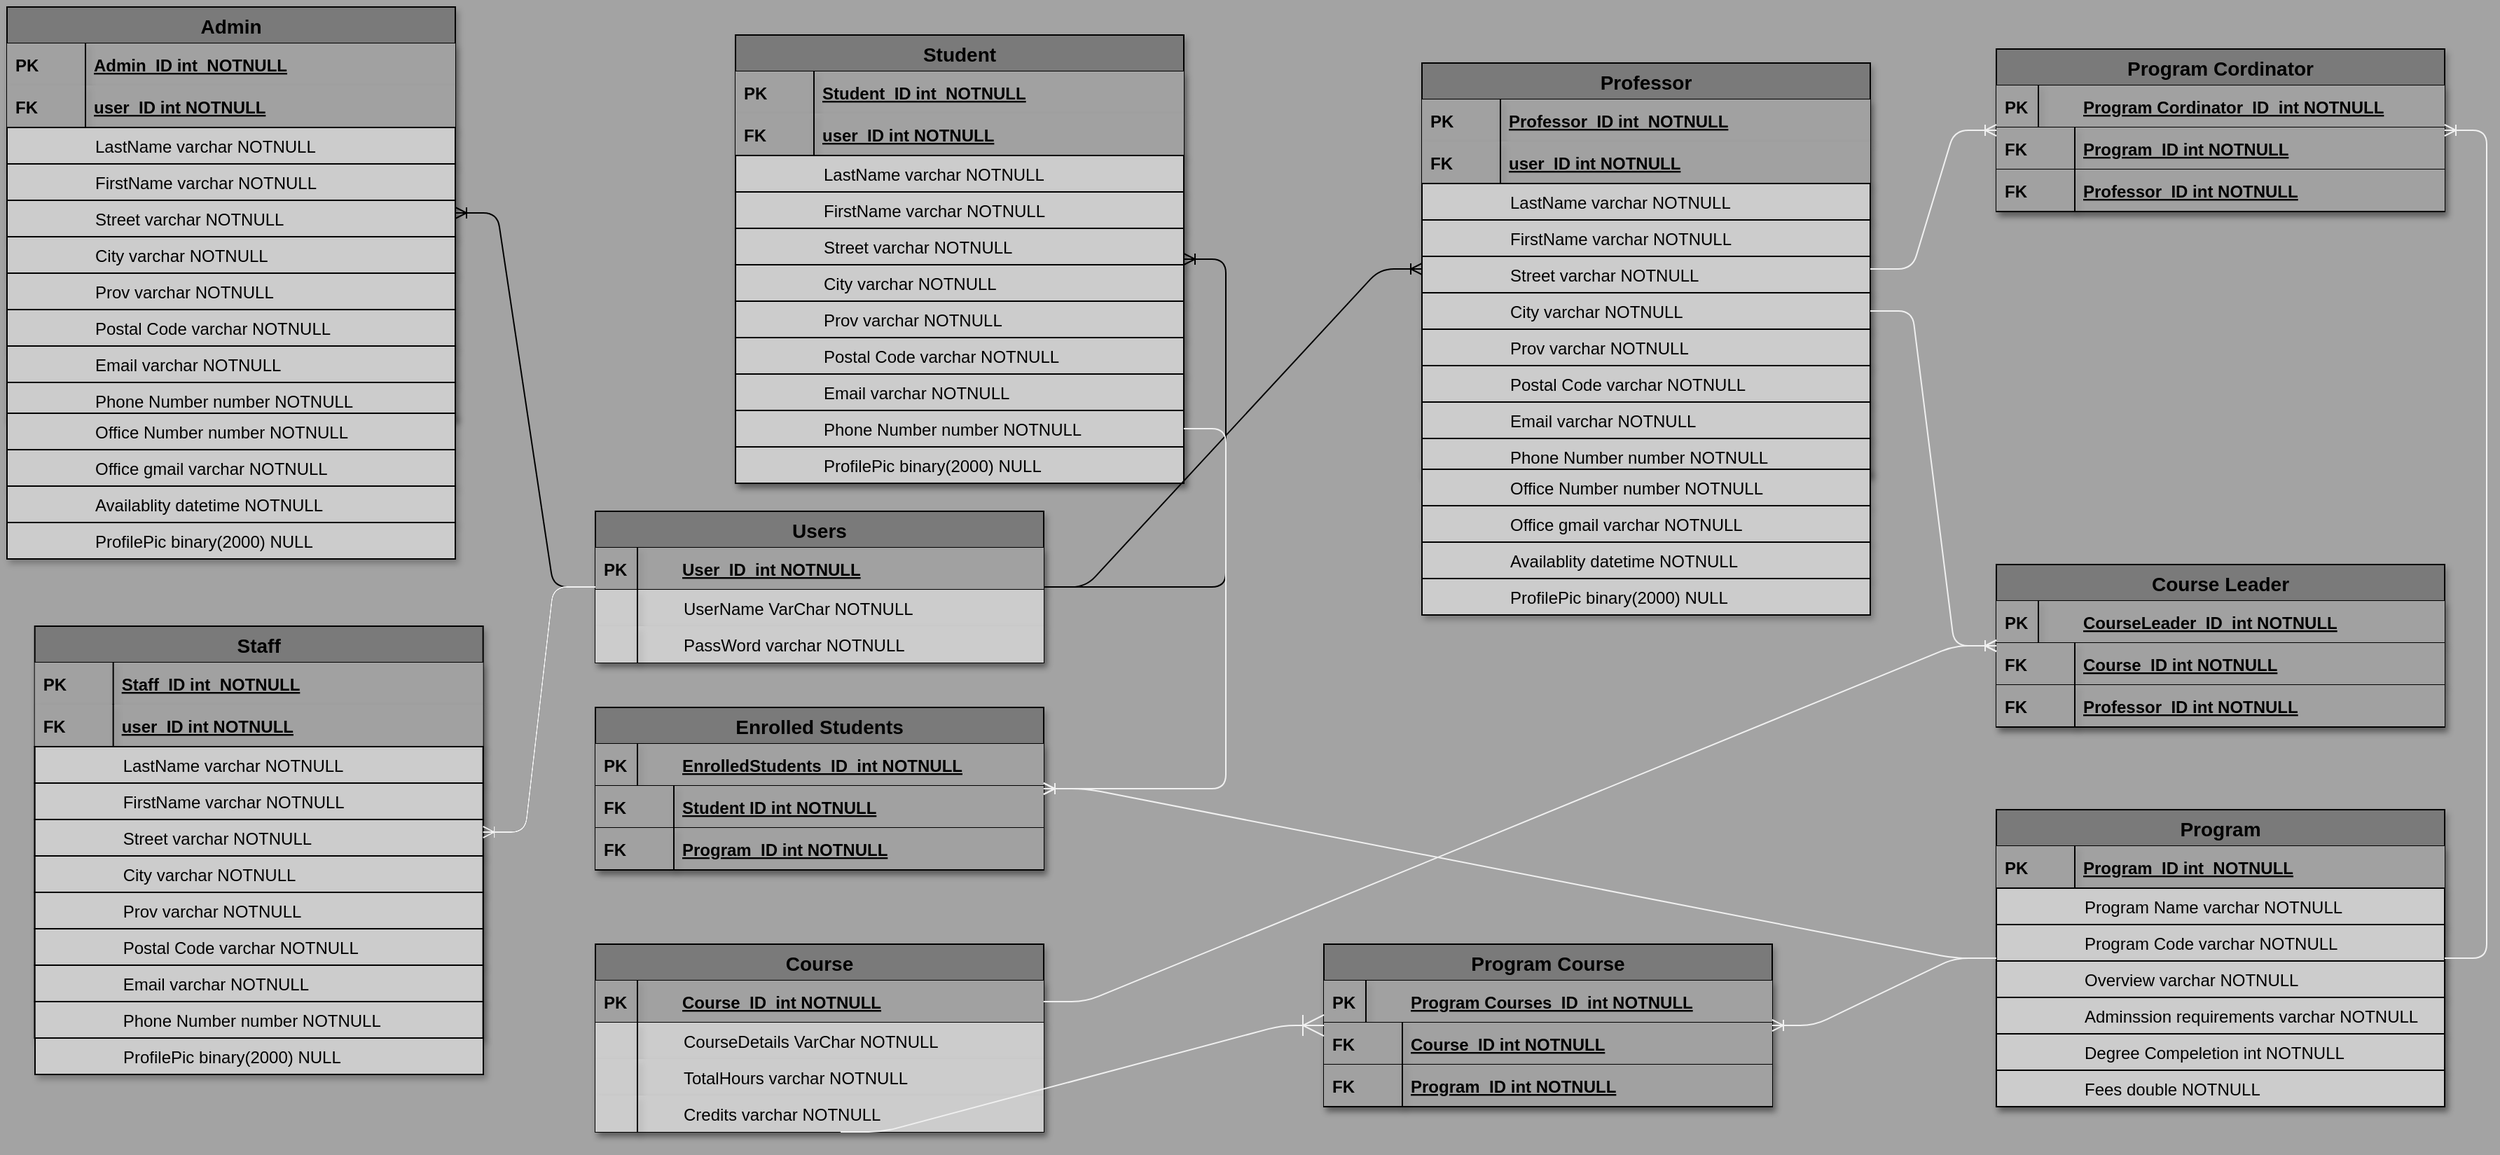 <mxfile version="12.3.5" type="device" pages="1"><diagram name="Page-1" id="Page-1"><mxGraphModel dx="3122" dy="808" grid="1" gridSize="10" guides="1" tooltips="1" connect="1" arrows="1" fold="1" page="1" pageScale="1" pageWidth="850" pageHeight="1100" background="#A3A3A3" math="1" shadow="0"><root><mxCell id="0"/><mxCell id="1" parent="0"/><mxCell id="QObwRgaBLnRAKnxqonTs-443" value="Users" style="swimlane;fontStyle=1;childLayout=stackLayout;horizontal=1;startSize=26;fillColor=#7A7A7A;horizontalStack=0;resizeParent=1;resizeParentMax=0;resizeLast=0;collapsible=1;marginBottom=0;swimlaneFillColor=#ffffff;align=center;fontSize=14;labelBackgroundColor=none;comic=0;shadow=1;gradientColor=none;strokeColor=#000000;" parent="1" vertex="1"><mxGeometry x="-600" y="370" width="320" height="108" as="geometry"/></mxCell><mxCell id="QObwRgaBLnRAKnxqonTs-444" value="User_ID  int NOTNULL" style="shape=partialRectangle;top=0;left=0;right=0;bottom=1;align=left;verticalAlign=middle;fillColor=#A1A1A1;spacingLeft=60;spacingRight=4;overflow=hidden;rotatable=0;points=[[0,0.5],[1,0.5]];portConstraint=eastwest;dropTarget=0;fontStyle=5;fontSize=12;comic=0;shadow=1;gradientColor=none;" parent="QObwRgaBLnRAKnxqonTs-443" vertex="1"><mxGeometry y="26" width="320" height="30" as="geometry"/></mxCell><mxCell id="QObwRgaBLnRAKnxqonTs-445" value="PK" style="shape=partialRectangle;top=0;left=0;bottom=0;fillColor=none;align=left;verticalAlign=middle;spacingLeft=4;spacingRight=4;overflow=hidden;rotatable=0;points=[];portConstraint=eastwest;part=1;fontSize=12;comic=0;shadow=1;gradientColor=none;fontStyle=1" parent="QObwRgaBLnRAKnxqonTs-444" vertex="1" connectable="0"><mxGeometry width="30" height="30" as="geometry"/></mxCell><mxCell id="QObwRgaBLnRAKnxqonTs-446" value="UserName VarChar NOTNULL" style="shape=partialRectangle;top=0;left=0;right=0;bottom=0;align=left;verticalAlign=top;fillColor=#CCCCCC;spacingLeft=61;spacingRight=4;overflow=hidden;rotatable=0;points=[[0,0.5],[1,0.5]];portConstraint=eastwest;dropTarget=0;fontSize=12;comic=0;shadow=1;gradientColor=none;rounded=0;glass=0;labelBackgroundColor=none;labelBorderColor=none;" parent="QObwRgaBLnRAKnxqonTs-443" vertex="1"><mxGeometry y="56" width="320" height="26" as="geometry"/></mxCell><mxCell id="QObwRgaBLnRAKnxqonTs-447" value="" style="shape=partialRectangle;top=0;left=0;bottom=0;fillColor=none;align=left;verticalAlign=top;spacingLeft=4;spacingRight=4;overflow=hidden;rotatable=0;points=[];portConstraint=eastwest;part=1;fontSize=12;comic=0;shadow=1;gradientColor=none;" parent="QObwRgaBLnRAKnxqonTs-446" vertex="1" connectable="0"><mxGeometry width="30" height="26" as="geometry"/></mxCell><mxCell id="QObwRgaBLnRAKnxqonTs-448" value="PassWord varchar NOTNULL" style="shape=partialRectangle;top=0;left=0;right=0;bottom=0;align=left;verticalAlign=top;fillColor=#CCCCCC;spacingLeft=61;spacingRight=4;overflow=hidden;rotatable=0;points=[[0,0.5],[1,0.5]];portConstraint=eastwest;dropTarget=0;fontSize=12;comic=0;shadow=1;gradientColor=none;rounded=0;glass=0;labelBackgroundColor=none;labelBorderColor=none;" parent="QObwRgaBLnRAKnxqonTs-443" vertex="1"><mxGeometry y="82" width="320" height="26" as="geometry"/></mxCell><mxCell id="QObwRgaBLnRAKnxqonTs-449" value="" style="shape=partialRectangle;top=0;left=0;bottom=0;fillColor=none;align=left;verticalAlign=top;spacingLeft=4;spacingRight=4;overflow=hidden;rotatable=0;points=[];portConstraint=eastwest;part=1;fontSize=12;comic=0;shadow=1;gradientColor=none;" parent="QObwRgaBLnRAKnxqonTs-448" vertex="1" connectable="0"><mxGeometry width="30" height="26" as="geometry"/></mxCell><mxCell id="QObwRgaBLnRAKnxqonTs-454" value="Student" style="swimlane;fontStyle=1;childLayout=stackLayout;horizontal=1;startSize=26;fillColor=#7A7A7A;horizontalStack=0;resizeParent=1;resizeParentMax=0;resizeLast=0;collapsible=1;marginBottom=0;swimlaneFillColor=#ffffff;align=center;fontSize=14;labelBackgroundColor=none;comic=0;shadow=1;gradientColor=none;" parent="1" vertex="1"><mxGeometry x="-500" y="30" width="320" height="320" as="geometry"><mxRectangle x="10" y="240" width="80" height="26" as="alternateBounds"/></mxGeometry></mxCell><mxCell id="QObwRgaBLnRAKnxqonTs-455" value="Student_ID int  NOTNULL" style="shape=partialRectangle;top=0;left=0;right=0;bottom=0;align=left;verticalAlign=middle;fillColor=#A1A1A1;spacingLeft=60;spacingRight=4;overflow=hidden;rotatable=0;points=[[0,0.5],[1,0.5]];portConstraint=eastwest;dropTarget=0;fontStyle=5;fontSize=12;comic=0;shadow=1;gradientColor=none;" parent="QObwRgaBLnRAKnxqonTs-454" vertex="1"><mxGeometry y="26" width="320" height="30" as="geometry"/></mxCell><mxCell id="QObwRgaBLnRAKnxqonTs-456" value="PK" style="shape=partialRectangle;fontStyle=1;top=0;left=0;bottom=0;fillColor=none;align=left;verticalAlign=middle;spacingLeft=4;spacingRight=4;overflow=hidden;rotatable=0;points=[];portConstraint=eastwest;part=1;fontSize=12;comic=0;shadow=1;gradientColor=none;" parent="QObwRgaBLnRAKnxqonTs-455" vertex="1" connectable="0"><mxGeometry width="56" height="30" as="geometry"/></mxCell><mxCell id="QObwRgaBLnRAKnxqonTs-457" value="user_ID int NOTNULL" style="shape=partialRectangle;top=0;left=0;right=0;bottom=1;align=left;verticalAlign=middle;fillColor=#A1A1A1;spacingLeft=60;spacingRight=4;overflow=hidden;rotatable=0;points=[[0,0.5],[1,0.5]];portConstraint=eastwest;dropTarget=0;fontStyle=5;fontSize=12;comic=0;shadow=1;gradientColor=none;" parent="QObwRgaBLnRAKnxqonTs-454" vertex="1"><mxGeometry y="56" width="320" height="30" as="geometry"/></mxCell><mxCell id="QObwRgaBLnRAKnxqonTs-458" value="FK" style="shape=partialRectangle;fontStyle=1;top=0;left=0;bottom=0;fillColor=none;align=left;verticalAlign=middle;spacingLeft=4;spacingRight=4;overflow=hidden;rotatable=0;points=[];portConstraint=eastwest;part=1;fontSize=12;comic=0;shadow=1;gradientColor=none;" parent="QObwRgaBLnRAKnxqonTs-457" vertex="1" connectable="0"><mxGeometry width="56" height="30" as="geometry"/></mxCell><mxCell id="ZrUPDMBKkm0DKzzSbysi-344" value="LastName varchar NOTNULL" style="text;strokeColor=#000000;fillColor=#CCCCCC;spacingLeft=61;spacingRight=4;overflow=hidden;rotatable=0;points=[[0,0.5],[1,0.5]];portConstraint=eastwest;fontSize=12;align=left;comic=0;shadow=1;gradientColor=none;rounded=0;glass=0;labelBackgroundColor=none;labelBorderColor=none;" parent="QObwRgaBLnRAKnxqonTs-454" vertex="1"><mxGeometry y="86" width="320" height="26" as="geometry"/></mxCell><mxCell id="ZrUPDMBKkm0DKzzSbysi-345" value="FirstName varchar NOTNULL&#10;&#10;" style="text;strokeColor=#000000;fillColor=#CCCCCC;spacingLeft=61;spacingRight=4;overflow=hidden;rotatable=0;points=[[0,0.5],[1,0.5]];portConstraint=eastwest;fontSize=12;align=left;comic=0;shadow=1;gradientColor=none;rounded=0;glass=0;labelBackgroundColor=none;labelBorderColor=none;" parent="QObwRgaBLnRAKnxqonTs-454" vertex="1"><mxGeometry y="112" width="320" height="26" as="geometry"/></mxCell><mxCell id="ZrUPDMBKkm0DKzzSbysi-346" value="Street varchar NOTNULL&#10;&#10;" style="text;strokeColor=#000000;fillColor=#CCCCCC;spacingLeft=61;spacingRight=4;overflow=hidden;rotatable=0;points=[[0,0.5],[1,0.5]];portConstraint=eastwest;fontSize=12;align=left;comic=0;shadow=1;gradientColor=none;rounded=0;glass=0;labelBackgroundColor=none;labelBorderColor=none;" parent="QObwRgaBLnRAKnxqonTs-454" vertex="1"><mxGeometry y="138" width="320" height="26" as="geometry"/></mxCell><mxCell id="ZrUPDMBKkm0DKzzSbysi-347" value="City varchar NOTNULL&#10;&#10;" style="text;strokeColor=#000000;fillColor=#CCCCCC;spacingLeft=61;spacingRight=4;overflow=hidden;rotatable=0;points=[[0,0.5],[1,0.5]];portConstraint=eastwest;fontSize=12;align=left;comic=0;shadow=1;gradientColor=none;rounded=0;glass=0;labelBackgroundColor=none;labelBorderColor=none;" parent="QObwRgaBLnRAKnxqonTs-454" vertex="1"><mxGeometry y="164" width="320" height="26" as="geometry"/></mxCell><mxCell id="ZrUPDMBKkm0DKzzSbysi-348" value="Prov varchar NOTNULL&#10;&#10;" style="text;strokeColor=#000000;fillColor=#CCCCCC;spacingLeft=61;spacingRight=4;overflow=hidden;rotatable=0;points=[[0,0.5],[1,0.5]];portConstraint=eastwest;fontSize=12;align=left;comic=0;shadow=1;gradientColor=none;rounded=0;glass=0;labelBackgroundColor=none;labelBorderColor=none;" parent="QObwRgaBLnRAKnxqonTs-454" vertex="1"><mxGeometry y="190" width="320" height="26" as="geometry"/></mxCell><mxCell id="ZrUPDMBKkm0DKzzSbysi-349" value="Postal Code varchar NOTNULL&#10;&#10;" style="text;strokeColor=#000000;fillColor=#CCCCCC;spacingLeft=61;spacingRight=4;overflow=hidden;rotatable=0;points=[[0,0.5],[1,0.5]];portConstraint=eastwest;fontSize=12;align=left;comic=0;shadow=1;gradientColor=none;rounded=0;glass=0;labelBackgroundColor=none;labelBorderColor=none;" parent="QObwRgaBLnRAKnxqonTs-454" vertex="1"><mxGeometry y="216" width="320" height="26" as="geometry"/></mxCell><mxCell id="ZrUPDMBKkm0DKzzSbysi-361" value="Email varchar NOTNULL&#10;&#10;" style="text;strokeColor=#000000;fillColor=#CCCCCC;spacingLeft=61;spacingRight=4;overflow=hidden;rotatable=0;points=[[0,0.5],[1,0.5]];portConstraint=eastwest;fontSize=12;align=left;comic=0;shadow=1;gradientColor=none;rounded=0;glass=0;labelBackgroundColor=none;labelBorderColor=none;" parent="QObwRgaBLnRAKnxqonTs-454" vertex="1"><mxGeometry y="242" width="320" height="26" as="geometry"/></mxCell><mxCell id="ZrUPDMBKkm0DKzzSbysi-364" value="Phone Number number NOTNULL&#10;&#10;" style="text;strokeColor=#000000;fillColor=#CCCCCC;spacingLeft=61;spacingRight=4;overflow=hidden;rotatable=0;points=[[0,0.5],[1,0.5]];portConstraint=eastwest;fontSize=12;align=left;comic=0;shadow=1;gradientColor=none;rounded=0;glass=0;labelBackgroundColor=none;labelBorderColor=none;" parent="QObwRgaBLnRAKnxqonTs-454" vertex="1"><mxGeometry y="268" width="320" height="26" as="geometry"/></mxCell><mxCell id="uqdBqCCT_KVicg1sujvl-22" value="ProfilePic binary(2000) NULL&#10;&#10;" style="text;strokeColor=#000000;fillColor=#CCCCCC;spacingLeft=61;spacingRight=4;overflow=hidden;rotatable=0;points=[[0,0.5],[1,0.5]];portConstraint=eastwest;fontSize=12;align=left;comic=0;shadow=1;gradientColor=none;rounded=0;glass=0;labelBackgroundColor=none;labelBorderColor=none;" vertex="1" parent="QObwRgaBLnRAKnxqonTs-454"><mxGeometry y="294" width="320" height="26" as="geometry"/></mxCell><mxCell id="ZrUPDMBKkm0DKzzSbysi-389" value="" style="group" parent="1" vertex="1" connectable="0"><mxGeometry x="-10" y="50" width="320" height="394" as="geometry"/></mxCell><mxCell id="ZrUPDMBKkm0DKzzSbysi-387" value="" style="group" parent="ZrUPDMBKkm0DKzzSbysi-389" vertex="1" connectable="0"><mxGeometry width="320" height="355" as="geometry"/></mxCell><mxCell id="ZrUPDMBKkm0DKzzSbysi-366" value="Professor" style="swimlane;fontStyle=1;childLayout=stackLayout;horizontal=1;startSize=26;fillColor=#7A7A7A;horizontalStack=0;resizeParent=1;resizeParentMax=0;resizeLast=0;collapsible=1;marginBottom=0;swimlaneFillColor=#ffffff;align=center;fontSize=14;labelBackgroundColor=none;comic=0;shadow=1;gradientColor=none;" parent="ZrUPDMBKkm0DKzzSbysi-387" vertex="1"><mxGeometry width="320" height="294" as="geometry"><mxRectangle x="10" y="240" width="80" height="26" as="alternateBounds"/></mxGeometry></mxCell><mxCell id="ZrUPDMBKkm0DKzzSbysi-367" value="Professor_ID int  NOTNULL" style="shape=partialRectangle;top=0;left=0;right=0;bottom=0;align=left;verticalAlign=middle;fillColor=#A1A1A1;spacingLeft=60;spacingRight=4;overflow=hidden;rotatable=0;points=[[0,0.5],[1,0.5]];portConstraint=eastwest;dropTarget=0;fontStyle=5;fontSize=12;comic=0;shadow=1;gradientColor=none;" parent="ZrUPDMBKkm0DKzzSbysi-366" vertex="1"><mxGeometry y="26" width="320" height="30" as="geometry"/></mxCell><mxCell id="ZrUPDMBKkm0DKzzSbysi-368" value="PK" style="shape=partialRectangle;fontStyle=1;top=0;left=0;bottom=0;fillColor=none;align=left;verticalAlign=middle;spacingLeft=4;spacingRight=4;overflow=hidden;rotatable=0;points=[];portConstraint=eastwest;part=1;fontSize=12;comic=0;shadow=1;gradientColor=none;" parent="ZrUPDMBKkm0DKzzSbysi-367" vertex="1" connectable="0"><mxGeometry width="56" height="30" as="geometry"/></mxCell><mxCell id="ZrUPDMBKkm0DKzzSbysi-369" value="user_ID int NOTNULL" style="shape=partialRectangle;top=0;left=0;right=0;bottom=1;align=left;verticalAlign=middle;fillColor=#A1A1A1;spacingLeft=60;spacingRight=4;overflow=hidden;rotatable=0;points=[[0,0.5],[1,0.5]];portConstraint=eastwest;dropTarget=0;fontStyle=5;fontSize=12;comic=0;shadow=1;gradientColor=none;" parent="ZrUPDMBKkm0DKzzSbysi-366" vertex="1"><mxGeometry y="56" width="320" height="30" as="geometry"/></mxCell><mxCell id="ZrUPDMBKkm0DKzzSbysi-370" value="FK" style="shape=partialRectangle;fontStyle=1;top=0;left=0;bottom=0;fillColor=none;align=left;verticalAlign=middle;spacingLeft=4;spacingRight=4;overflow=hidden;rotatable=0;points=[];portConstraint=eastwest;part=1;fontSize=12;comic=0;shadow=1;gradientColor=none;" parent="ZrUPDMBKkm0DKzzSbysi-369" vertex="1" connectable="0"><mxGeometry width="56" height="30" as="geometry"/></mxCell><mxCell id="ZrUPDMBKkm0DKzzSbysi-371" value="LastName varchar NOTNULL" style="text;strokeColor=#000000;fillColor=#CCCCCC;spacingLeft=61;spacingRight=4;overflow=hidden;rotatable=0;points=[[0,0.5],[1,0.5]];portConstraint=eastwest;fontSize=12;align=left;comic=0;shadow=1;gradientColor=none;rounded=0;glass=0;labelBackgroundColor=none;labelBorderColor=none;" parent="ZrUPDMBKkm0DKzzSbysi-366" vertex="1"><mxGeometry y="86" width="320" height="26" as="geometry"/></mxCell><mxCell id="ZrUPDMBKkm0DKzzSbysi-372" value="FirstName varchar NOTNULL&#10;&#10;" style="text;strokeColor=#000000;fillColor=#CCCCCC;spacingLeft=61;spacingRight=4;overflow=hidden;rotatable=0;points=[[0,0.5],[1,0.5]];portConstraint=eastwest;fontSize=12;align=left;comic=0;shadow=1;gradientColor=none;rounded=0;glass=0;labelBackgroundColor=none;labelBorderColor=none;" parent="ZrUPDMBKkm0DKzzSbysi-366" vertex="1"><mxGeometry y="112" width="320" height="26" as="geometry"/></mxCell><mxCell id="ZrUPDMBKkm0DKzzSbysi-373" value="Street varchar NOTNULL&#10;&#10;" style="text;strokeColor=#000000;fillColor=#CCCCCC;spacingLeft=61;spacingRight=4;overflow=hidden;rotatable=0;points=[[0,0.5],[1,0.5]];portConstraint=eastwest;fontSize=12;align=left;comic=0;shadow=1;gradientColor=none;rounded=0;glass=0;labelBackgroundColor=none;labelBorderColor=none;" parent="ZrUPDMBKkm0DKzzSbysi-366" vertex="1"><mxGeometry y="138" width="320" height="26" as="geometry"/></mxCell><mxCell id="ZrUPDMBKkm0DKzzSbysi-374" value="City varchar NOTNULL&#10;&#10;" style="text;strokeColor=#000000;fillColor=#CCCCCC;spacingLeft=61;spacingRight=4;overflow=hidden;rotatable=0;points=[[0,0.5],[1,0.5]];portConstraint=eastwest;fontSize=12;align=left;comic=0;shadow=1;gradientColor=none;rounded=0;glass=0;labelBackgroundColor=none;labelBorderColor=none;" parent="ZrUPDMBKkm0DKzzSbysi-366" vertex="1"><mxGeometry y="164" width="320" height="26" as="geometry"/></mxCell><mxCell id="ZrUPDMBKkm0DKzzSbysi-375" value="Prov varchar NOTNULL&#10;&#10;" style="text;strokeColor=#000000;fillColor=#CCCCCC;spacingLeft=61;spacingRight=4;overflow=hidden;rotatable=0;points=[[0,0.5],[1,0.5]];portConstraint=eastwest;fontSize=12;align=left;comic=0;shadow=1;gradientColor=none;rounded=0;glass=0;labelBackgroundColor=none;labelBorderColor=none;" parent="ZrUPDMBKkm0DKzzSbysi-366" vertex="1"><mxGeometry y="190" width="320" height="26" as="geometry"/></mxCell><mxCell id="ZrUPDMBKkm0DKzzSbysi-376" value="Postal Code varchar NOTNULL&#10;&#10;" style="text;strokeColor=#000000;fillColor=#CCCCCC;spacingLeft=61;spacingRight=4;overflow=hidden;rotatable=0;points=[[0,0.5],[1,0.5]];portConstraint=eastwest;fontSize=12;align=left;comic=0;shadow=1;gradientColor=none;rounded=0;glass=0;labelBackgroundColor=none;labelBorderColor=none;" parent="ZrUPDMBKkm0DKzzSbysi-366" vertex="1"><mxGeometry y="216" width="320" height="26" as="geometry"/></mxCell><mxCell id="ZrUPDMBKkm0DKzzSbysi-377" value="Email varchar NOTNULL&#10;&#10;" style="text;strokeColor=#000000;fillColor=#CCCCCC;spacingLeft=61;spacingRight=4;overflow=hidden;rotatable=0;points=[[0,0.5],[1,0.5]];portConstraint=eastwest;fontSize=12;align=left;comic=0;shadow=1;gradientColor=none;rounded=0;glass=0;labelBackgroundColor=none;labelBorderColor=none;" parent="ZrUPDMBKkm0DKzzSbysi-366" vertex="1"><mxGeometry y="242" width="320" height="26" as="geometry"/></mxCell><mxCell id="ZrUPDMBKkm0DKzzSbysi-378" value="Phone Number number NOTNULL&#10;&#10;" style="text;strokeColor=#000000;fillColor=#CCCCCC;spacingLeft=61;spacingRight=4;overflow=hidden;rotatable=0;points=[[0,0.5],[1,0.5]];portConstraint=eastwest;fontSize=12;align=left;comic=0;shadow=1;gradientColor=none;rounded=0;glass=0;labelBackgroundColor=none;labelBorderColor=none;" parent="ZrUPDMBKkm0DKzzSbysi-366" vertex="1"><mxGeometry y="268" width="320" height="26" as="geometry"/></mxCell><mxCell id="ZrUPDMBKkm0DKzzSbysi-379" value="Office Number number NOTNULL&#10;&#10;" style="text;strokeColor=#000000;fillColor=#CCCCCC;spacingLeft=61;spacingRight=4;overflow=hidden;rotatable=0;points=[[0,0.5],[1,0.5]];portConstraint=eastwest;fontSize=12;align=left;comic=0;shadow=1;gradientColor=none;rounded=0;glass=0;labelBackgroundColor=none;labelBorderColor=none;" parent="ZrUPDMBKkm0DKzzSbysi-387" vertex="1"><mxGeometry y="290" width="320" height="26" as="geometry"/></mxCell><mxCell id="ZrUPDMBKkm0DKzzSbysi-386" value="Office gmail varchar NOTNULL&#10;&#10;" style="text;strokeColor=#000000;fillColor=#CCCCCC;spacingLeft=61;spacingRight=4;overflow=hidden;rotatable=0;points=[[0,0.5],[1,0.5]];portConstraint=eastwest;fontSize=12;align=left;comic=0;shadow=1;gradientColor=none;rounded=0;glass=0;labelBackgroundColor=none;labelBorderColor=none;" parent="ZrUPDMBKkm0DKzzSbysi-387" vertex="1"><mxGeometry y="316" width="320" height="26" as="geometry"/></mxCell><mxCell id="ZrUPDMBKkm0DKzzSbysi-388" value="Availablity datetime NOTNULL&#10;&#10;" style="text;strokeColor=#000000;fillColor=#CCCCCC;spacingLeft=61;spacingRight=4;overflow=hidden;rotatable=0;points=[[0,0.5],[1,0.5]];portConstraint=eastwest;fontSize=12;align=left;comic=0;shadow=1;gradientColor=none;rounded=0;glass=0;labelBackgroundColor=none;labelBorderColor=none;" parent="ZrUPDMBKkm0DKzzSbysi-389" vertex="1"><mxGeometry y="342" width="320" height="26" as="geometry"/></mxCell><mxCell id="uqdBqCCT_KVicg1sujvl-21" value="ProfilePic binary(2000) NULL&#10;&#10;" style="text;strokeColor=#000000;fillColor=#CCCCCC;spacingLeft=61;spacingRight=4;overflow=hidden;rotatable=0;points=[[0,0.5],[1,0.5]];portConstraint=eastwest;fontSize=12;align=left;comic=0;shadow=1;gradientColor=none;rounded=0;glass=0;labelBackgroundColor=none;labelBorderColor=none;" vertex="1" parent="ZrUPDMBKkm0DKzzSbysi-389"><mxGeometry y="368" width="320" height="26" as="geometry"/></mxCell><mxCell id="ZrUPDMBKkm0DKzzSbysi-408" value="" style="group" parent="1" vertex="1" connectable="0"><mxGeometry x="-1000.167" y="452" width="320.167" height="368" as="geometry"/></mxCell><mxCell id="ZrUPDMBKkm0DKzzSbysi-409" value="" style="group" parent="ZrUPDMBKkm0DKzzSbysi-408" vertex="1" connectable="0"><mxGeometry width="320.167" height="355" as="geometry"/></mxCell><mxCell id="ZrUPDMBKkm0DKzzSbysi-410" value="Staff" style="swimlane;fontStyle=1;childLayout=stackLayout;horizontal=1;startSize=26;fillColor=#7A7A7A;horizontalStack=0;resizeParent=1;resizeParentMax=0;resizeLast=0;collapsible=1;marginBottom=0;swimlaneFillColor=#ffffff;align=center;fontSize=14;labelBackgroundColor=none;comic=0;shadow=1;gradientColor=none;" parent="ZrUPDMBKkm0DKzzSbysi-409" vertex="1"><mxGeometry width="320" height="294" as="geometry"><mxRectangle x="10" y="240" width="80" height="26" as="alternateBounds"/></mxGeometry></mxCell><mxCell id="ZrUPDMBKkm0DKzzSbysi-411" value="Staff_ID int  NOTNULL" style="shape=partialRectangle;top=0;left=0;right=0;bottom=0;align=left;verticalAlign=middle;fillColor=#A1A1A1;spacingLeft=60;spacingRight=4;overflow=hidden;rotatable=0;points=[[0,0.5],[1,0.5]];portConstraint=eastwest;dropTarget=0;fontStyle=5;fontSize=12;comic=0;shadow=1;gradientColor=none;" parent="ZrUPDMBKkm0DKzzSbysi-410" vertex="1"><mxGeometry y="26" width="320" height="30" as="geometry"/></mxCell><mxCell id="ZrUPDMBKkm0DKzzSbysi-412" value="PK" style="shape=partialRectangle;fontStyle=1;top=0;left=0;bottom=0;fillColor=none;align=left;verticalAlign=middle;spacingLeft=4;spacingRight=4;overflow=hidden;rotatable=0;points=[];portConstraint=eastwest;part=1;fontSize=12;comic=0;shadow=1;gradientColor=none;" parent="ZrUPDMBKkm0DKzzSbysi-411" vertex="1" connectable="0"><mxGeometry width="56" height="30" as="geometry"/></mxCell><mxCell id="ZrUPDMBKkm0DKzzSbysi-413" value="user_ID int NOTNULL" style="shape=partialRectangle;top=0;left=0;right=0;bottom=1;align=left;verticalAlign=middle;fillColor=#A1A1A1;spacingLeft=60;spacingRight=4;overflow=hidden;rotatable=0;points=[[0,0.5],[1,0.5]];portConstraint=eastwest;dropTarget=0;fontStyle=5;fontSize=12;comic=0;shadow=1;gradientColor=none;" parent="ZrUPDMBKkm0DKzzSbysi-410" vertex="1"><mxGeometry y="56" width="320" height="30" as="geometry"/></mxCell><mxCell id="ZrUPDMBKkm0DKzzSbysi-414" value="FK" style="shape=partialRectangle;fontStyle=1;top=0;left=0;bottom=0;fillColor=none;align=left;verticalAlign=middle;spacingLeft=4;spacingRight=4;overflow=hidden;rotatable=0;points=[];portConstraint=eastwest;part=1;fontSize=12;comic=0;shadow=1;gradientColor=none;" parent="ZrUPDMBKkm0DKzzSbysi-413" vertex="1" connectable="0"><mxGeometry width="56" height="30" as="geometry"/></mxCell><mxCell id="ZrUPDMBKkm0DKzzSbysi-415" value="LastName varchar NOTNULL" style="text;strokeColor=#000000;fillColor=#CCCCCC;spacingLeft=61;spacingRight=4;overflow=hidden;rotatable=0;points=[[0,0.5],[1,0.5]];portConstraint=eastwest;fontSize=12;align=left;comic=0;shadow=1;gradientColor=none;rounded=0;glass=0;labelBackgroundColor=none;labelBorderColor=none;" parent="ZrUPDMBKkm0DKzzSbysi-410" vertex="1"><mxGeometry y="86" width="320" height="26" as="geometry"/></mxCell><mxCell id="ZrUPDMBKkm0DKzzSbysi-416" value="FirstName varchar NOTNULL&#10;&#10;" style="text;strokeColor=#000000;fillColor=#CCCCCC;spacingLeft=61;spacingRight=4;overflow=hidden;rotatable=0;points=[[0,0.5],[1,0.5]];portConstraint=eastwest;fontSize=12;align=left;comic=0;shadow=1;gradientColor=none;rounded=0;glass=0;labelBackgroundColor=none;labelBorderColor=none;" parent="ZrUPDMBKkm0DKzzSbysi-410" vertex="1"><mxGeometry y="112" width="320" height="26" as="geometry"/></mxCell><mxCell id="ZrUPDMBKkm0DKzzSbysi-417" value="Street varchar NOTNULL&#10;&#10;" style="text;strokeColor=#000000;fillColor=#CCCCCC;spacingLeft=61;spacingRight=4;overflow=hidden;rotatable=0;points=[[0,0.5],[1,0.5]];portConstraint=eastwest;fontSize=12;align=left;comic=0;shadow=1;gradientColor=none;rounded=0;glass=0;labelBackgroundColor=none;labelBorderColor=none;" parent="ZrUPDMBKkm0DKzzSbysi-410" vertex="1"><mxGeometry y="138" width="320" height="26" as="geometry"/></mxCell><mxCell id="ZrUPDMBKkm0DKzzSbysi-418" value="City varchar NOTNULL&#10;&#10;" style="text;strokeColor=#000000;fillColor=#CCCCCC;spacingLeft=61;spacingRight=4;overflow=hidden;rotatable=0;points=[[0,0.5],[1,0.5]];portConstraint=eastwest;fontSize=12;align=left;comic=0;shadow=1;gradientColor=none;rounded=0;glass=0;labelBackgroundColor=none;labelBorderColor=none;" parent="ZrUPDMBKkm0DKzzSbysi-410" vertex="1"><mxGeometry y="164" width="320" height="26" as="geometry"/></mxCell><mxCell id="ZrUPDMBKkm0DKzzSbysi-419" value="Prov varchar NOTNULL&#10;&#10;" style="text;strokeColor=#000000;fillColor=#CCCCCC;spacingLeft=61;spacingRight=4;overflow=hidden;rotatable=0;points=[[0,0.5],[1,0.5]];portConstraint=eastwest;fontSize=12;align=left;comic=0;shadow=1;gradientColor=none;rounded=0;glass=0;labelBackgroundColor=none;labelBorderColor=none;" parent="ZrUPDMBKkm0DKzzSbysi-410" vertex="1"><mxGeometry y="190" width="320" height="26" as="geometry"/></mxCell><mxCell id="ZrUPDMBKkm0DKzzSbysi-420" value="Postal Code varchar NOTNULL&#10;&#10;" style="text;strokeColor=#000000;fillColor=#CCCCCC;spacingLeft=61;spacingRight=4;overflow=hidden;rotatable=0;points=[[0,0.5],[1,0.5]];portConstraint=eastwest;fontSize=12;align=left;comic=0;shadow=1;gradientColor=none;rounded=0;glass=0;labelBackgroundColor=none;labelBorderColor=none;" parent="ZrUPDMBKkm0DKzzSbysi-410" vertex="1"><mxGeometry y="216" width="320" height="26" as="geometry"/></mxCell><mxCell id="ZrUPDMBKkm0DKzzSbysi-421" value="Email varchar NOTNULL&#10;&#10;" style="text;strokeColor=#000000;fillColor=#CCCCCC;spacingLeft=61;spacingRight=4;overflow=hidden;rotatable=0;points=[[0,0.5],[1,0.5]];portConstraint=eastwest;fontSize=12;align=left;comic=0;shadow=1;gradientColor=none;rounded=0;glass=0;labelBackgroundColor=none;labelBorderColor=none;" parent="ZrUPDMBKkm0DKzzSbysi-410" vertex="1"><mxGeometry y="242" width="320" height="26" as="geometry"/></mxCell><mxCell id="ZrUPDMBKkm0DKzzSbysi-422" value="Phone Number number NOTNULL&#10;&#10;" style="text;strokeColor=#000000;fillColor=#CCCCCC;spacingLeft=61;spacingRight=4;overflow=hidden;rotatable=0;points=[[0,0.5],[1,0.5]];portConstraint=eastwest;fontSize=12;align=left;comic=0;shadow=1;gradientColor=none;rounded=0;glass=0;labelBackgroundColor=none;labelBorderColor=none;" parent="ZrUPDMBKkm0DKzzSbysi-410" vertex="1"><mxGeometry y="268" width="320" height="26" as="geometry"/></mxCell><mxCell id="uqdBqCCT_KVicg1sujvl-46" value="ProfilePic binary(2000) NULL&#10;&#10;" style="text;strokeColor=#000000;fillColor=#CCCCCC;spacingLeft=61;spacingRight=4;overflow=hidden;rotatable=0;points=[[0,0.5],[1,0.5]];portConstraint=eastwest;fontSize=12;align=left;comic=0;shadow=1;gradientColor=none;rounded=0;glass=0;labelBackgroundColor=none;labelBorderColor=none;" vertex="1" parent="ZrUPDMBKkm0DKzzSbysi-409"><mxGeometry x="0.167" y="294" width="320" height="26" as="geometry"/></mxCell><mxCell id="ZrUPDMBKkm0DKzzSbysi-428" value="Program" style="swimlane;fontStyle=1;childLayout=stackLayout;horizontal=1;startSize=26;fillColor=#7A7A7A;horizontalStack=0;resizeParent=1;resizeParentMax=0;resizeLast=0;collapsible=1;marginBottom=0;swimlaneFillColor=#ffffff;align=center;fontSize=14;labelBackgroundColor=none;comic=0;shadow=1;gradientColor=none;" parent="1" vertex="1"><mxGeometry x="400" y="583" width="320" height="212" as="geometry"><mxRectangle x="10" y="240" width="80" height="26" as="alternateBounds"/></mxGeometry></mxCell><mxCell id="ZrUPDMBKkm0DKzzSbysi-429" value="Program_ID int  NOTNULL" style="shape=partialRectangle;top=0;left=0;right=0;bottom=0;align=left;verticalAlign=middle;fillColor=#A1A1A1;spacingLeft=60;spacingRight=4;overflow=hidden;rotatable=0;points=[[0,0.5],[1,0.5]];portConstraint=eastwest;dropTarget=0;fontStyle=5;fontSize=12;comic=0;shadow=1;gradientColor=none;" parent="ZrUPDMBKkm0DKzzSbysi-428" vertex="1"><mxGeometry y="26" width="320" height="30" as="geometry"/></mxCell><mxCell id="ZrUPDMBKkm0DKzzSbysi-430" value="PK" style="shape=partialRectangle;fontStyle=1;top=0;left=0;bottom=0;fillColor=none;align=left;verticalAlign=middle;spacingLeft=4;spacingRight=4;overflow=hidden;rotatable=0;points=[];portConstraint=eastwest;part=1;fontSize=12;comic=0;shadow=1;gradientColor=none;" parent="ZrUPDMBKkm0DKzzSbysi-429" vertex="1" connectable="0"><mxGeometry width="56" height="30" as="geometry"/></mxCell><mxCell id="ZrUPDMBKkm0DKzzSbysi-433" value="Program Name varchar NOTNULL" style="text;strokeColor=#000000;fillColor=#CCCCCC;spacingLeft=61;spacingRight=4;overflow=hidden;rotatable=0;points=[[0,0.5],[1,0.5]];portConstraint=eastwest;fontSize=12;align=left;comic=0;shadow=1;gradientColor=none;rounded=0;glass=0;labelBackgroundColor=none;labelBorderColor=none;" parent="ZrUPDMBKkm0DKzzSbysi-428" vertex="1"><mxGeometry y="56" width="320" height="26" as="geometry"/></mxCell><mxCell id="ZrUPDMBKkm0DKzzSbysi-434" value="Program Code varchar NOTNULL&#10;&#10;" style="text;strokeColor=#000000;fillColor=#CCCCCC;spacingLeft=61;spacingRight=4;overflow=hidden;rotatable=0;points=[[0,0.5],[1,0.5]];portConstraint=eastwest;fontSize=12;align=left;comic=0;shadow=1;gradientColor=none;rounded=0;glass=0;labelBackgroundColor=none;labelBorderColor=none;" parent="ZrUPDMBKkm0DKzzSbysi-428" vertex="1"><mxGeometry y="82" width="320" height="26" as="geometry"/></mxCell><mxCell id="szru46JO8XVCS7hwdWc_-4" value="Overview varchar NOTNULL&#10;&#10;" style="text;strokeColor=#000000;fillColor=#CCCCCC;spacingLeft=61;spacingRight=4;overflow=hidden;rotatable=0;points=[[0,0.5],[1,0.5]];portConstraint=eastwest;fontSize=12;align=left;comic=0;shadow=1;gradientColor=none;rounded=0;glass=0;labelBackgroundColor=none;labelBorderColor=none;" parent="ZrUPDMBKkm0DKzzSbysi-428" vertex="1"><mxGeometry y="108" width="320" height="26" as="geometry"/></mxCell><mxCell id="szru46JO8XVCS7hwdWc_-1" value="Adminssion requirements varchar NOTNULL&#10;&#10;" style="text;strokeColor=#000000;fillColor=#CCCCCC;spacingLeft=61;spacingRight=4;overflow=hidden;rotatable=0;points=[[0,0.5],[1,0.5]];portConstraint=eastwest;fontSize=12;align=left;comic=0;shadow=1;gradientColor=none;rounded=0;glass=0;labelBackgroundColor=none;labelBorderColor=none;" parent="ZrUPDMBKkm0DKzzSbysi-428" vertex="1"><mxGeometry y="134" width="320" height="26" as="geometry"/></mxCell><mxCell id="szru46JO8XVCS7hwdWc_-2" value="Degree Compeletion int NOTNULL&#10;&#10;" style="text;strokeColor=#000000;fillColor=#CCCCCC;spacingLeft=61;spacingRight=4;overflow=hidden;rotatable=0;points=[[0,0.5],[1,0.5]];portConstraint=eastwest;fontSize=12;align=left;comic=0;shadow=1;gradientColor=none;rounded=0;glass=0;labelBackgroundColor=none;labelBorderColor=none;" parent="ZrUPDMBKkm0DKzzSbysi-428" vertex="1"><mxGeometry y="160" width="320" height="26" as="geometry"/></mxCell><mxCell id="szru46JO8XVCS7hwdWc_-3" value="Fees double NOTNULL&#10;&#10;" style="text;strokeColor=#000000;fillColor=#CCCCCC;spacingLeft=61;spacingRight=4;overflow=hidden;rotatable=0;points=[[0,0.5],[1,0.5]];portConstraint=eastwest;fontSize=12;align=left;comic=0;shadow=1;gradientColor=none;rounded=0;glass=0;labelBackgroundColor=none;labelBorderColor=none;" parent="ZrUPDMBKkm0DKzzSbysi-428" vertex="1"><mxGeometry y="186" width="320" height="26" as="geometry"/></mxCell><mxCell id="szru46JO8XVCS7hwdWc_-5" value="Course" style="swimlane;fontStyle=1;childLayout=stackLayout;horizontal=1;startSize=26;fillColor=#7A7A7A;horizontalStack=0;resizeParent=1;resizeParentMax=0;resizeLast=0;collapsible=1;marginBottom=0;swimlaneFillColor=#ffffff;align=center;fontSize=14;labelBackgroundColor=none;comic=0;shadow=1;gradientColor=none;strokeColor=#000000;" parent="1" vertex="1"><mxGeometry x="-600" y="679" width="320" height="134" as="geometry"/></mxCell><mxCell id="szru46JO8XVCS7hwdWc_-6" value="Course_ID  int NOTNULL" style="shape=partialRectangle;top=0;left=0;right=0;bottom=1;align=left;verticalAlign=middle;fillColor=#A1A1A1;spacingLeft=60;spacingRight=4;overflow=hidden;rotatable=0;points=[[0,0.5],[1,0.5]];portConstraint=eastwest;dropTarget=0;fontStyle=5;fontSize=12;comic=0;shadow=1;gradientColor=none;" parent="szru46JO8XVCS7hwdWc_-5" vertex="1"><mxGeometry y="26" width="320" height="30" as="geometry"/></mxCell><mxCell id="szru46JO8XVCS7hwdWc_-7" value="PK" style="shape=partialRectangle;top=0;left=0;bottom=0;fillColor=none;align=left;verticalAlign=middle;spacingLeft=4;spacingRight=4;overflow=hidden;rotatable=0;points=[];portConstraint=eastwest;part=1;fontSize=12;comic=0;shadow=1;gradientColor=none;fontStyle=1" parent="szru46JO8XVCS7hwdWc_-6" vertex="1" connectable="0"><mxGeometry width="30" height="30" as="geometry"/></mxCell><mxCell id="szru46JO8XVCS7hwdWc_-8" value="CourseDetails VarChar NOTNULL" style="shape=partialRectangle;top=0;left=0;right=0;bottom=0;align=left;verticalAlign=top;fillColor=#CCCCCC;spacingLeft=61;spacingRight=4;overflow=hidden;rotatable=0;points=[[0,0.5],[1,0.5]];portConstraint=eastwest;dropTarget=0;fontSize=12;comic=0;shadow=1;gradientColor=none;rounded=0;glass=0;labelBackgroundColor=none;labelBorderColor=none;" parent="szru46JO8XVCS7hwdWc_-5" vertex="1"><mxGeometry y="56" width="320" height="26" as="geometry"/></mxCell><mxCell id="szru46JO8XVCS7hwdWc_-9" value="" style="shape=partialRectangle;top=0;left=0;bottom=0;fillColor=none;align=left;verticalAlign=top;spacingLeft=4;spacingRight=4;overflow=hidden;rotatable=0;points=[];portConstraint=eastwest;part=1;fontSize=12;comic=0;shadow=1;gradientColor=none;" parent="szru46JO8XVCS7hwdWc_-8" vertex="1" connectable="0"><mxGeometry width="30" height="26" as="geometry"/></mxCell><mxCell id="szru46JO8XVCS7hwdWc_-10" value="TotalHours varchar NOTNULL" style="shape=partialRectangle;top=0;left=0;right=0;bottom=0;align=left;verticalAlign=top;fillColor=#CCCCCC;spacingLeft=61;spacingRight=4;overflow=hidden;rotatable=0;points=[[0,0.5],[1,0.5]];portConstraint=eastwest;dropTarget=0;fontSize=12;comic=0;shadow=1;gradientColor=none;rounded=0;glass=0;labelBackgroundColor=none;labelBorderColor=none;" parent="szru46JO8XVCS7hwdWc_-5" vertex="1"><mxGeometry y="82" width="320" height="26" as="geometry"/></mxCell><mxCell id="szru46JO8XVCS7hwdWc_-11" value="" style="shape=partialRectangle;top=0;left=0;bottom=0;fillColor=none;align=left;verticalAlign=top;spacingLeft=4;spacingRight=4;overflow=hidden;rotatable=0;points=[];portConstraint=eastwest;part=1;fontSize=12;comic=0;shadow=1;gradientColor=none;" parent="szru46JO8XVCS7hwdWc_-10" vertex="1" connectable="0"><mxGeometry width="30" height="26" as="geometry"/></mxCell><mxCell id="szru46JO8XVCS7hwdWc_-12" value="Credits varchar NOTNULL" style="shape=partialRectangle;top=0;left=0;right=0;bottom=0;align=left;verticalAlign=top;fillColor=#CCCCCC;spacingLeft=61;spacingRight=4;overflow=hidden;rotatable=0;points=[[0,0.5],[1,0.5]];portConstraint=eastwest;dropTarget=0;fontSize=12;comic=0;shadow=1;gradientColor=none;rounded=0;glass=0;labelBackgroundColor=none;labelBorderColor=none;" parent="szru46JO8XVCS7hwdWc_-5" vertex="1"><mxGeometry y="108" width="320" height="26" as="geometry"/></mxCell><mxCell id="szru46JO8XVCS7hwdWc_-13" value="" style="shape=partialRectangle;top=0;left=0;bottom=0;fillColor=none;align=left;verticalAlign=top;spacingLeft=4;spacingRight=4;overflow=hidden;rotatable=0;points=[];portConstraint=eastwest;part=1;fontSize=12;comic=0;shadow=1;gradientColor=none;" parent="szru46JO8XVCS7hwdWc_-12" vertex="1" connectable="0"><mxGeometry width="30" height="26" as="geometry"/></mxCell><mxCell id="szru46JO8XVCS7hwdWc_-14" value="Program Course" style="swimlane;fontStyle=1;childLayout=stackLayout;horizontal=1;startSize=26;fillColor=#7A7A7A;horizontalStack=0;resizeParent=1;resizeParentMax=0;resizeLast=0;collapsible=1;marginBottom=0;swimlaneFillColor=#ffffff;align=center;fontSize=14;labelBackgroundColor=none;comic=0;shadow=1;gradientColor=none;strokeColor=#000000;" parent="1" vertex="1"><mxGeometry x="-80" y="679" width="320" height="116" as="geometry"/></mxCell><mxCell id="szru46JO8XVCS7hwdWc_-15" value="Program Courses_ID  int NOTNULL" style="shape=partialRectangle;top=0;left=0;right=0;bottom=1;align=left;verticalAlign=middle;fillColor=#A1A1A1;spacingLeft=60;spacingRight=4;overflow=hidden;rotatable=0;points=[[0,0.5],[1,0.5]];portConstraint=eastwest;dropTarget=0;fontStyle=5;fontSize=12;comic=0;shadow=1;gradientColor=none;" parent="szru46JO8XVCS7hwdWc_-14" vertex="1"><mxGeometry y="26" width="320" height="30" as="geometry"/></mxCell><mxCell id="szru46JO8XVCS7hwdWc_-16" value="PK" style="shape=partialRectangle;top=0;left=0;bottom=0;fillColor=none;align=left;verticalAlign=middle;spacingLeft=4;spacingRight=4;overflow=hidden;rotatable=0;points=[];portConstraint=eastwest;part=1;fontSize=12;comic=0;shadow=1;gradientColor=none;fontStyle=1" parent="szru46JO8XVCS7hwdWc_-15" vertex="1" connectable="0"><mxGeometry width="30" height="30" as="geometry"/></mxCell><mxCell id="szru46JO8XVCS7hwdWc_-23" value="Course_ID int NOTNULL" style="shape=partialRectangle;top=0;left=0;right=0;bottom=1;align=left;verticalAlign=middle;fillColor=#A1A1A1;spacingLeft=60;spacingRight=4;overflow=hidden;rotatable=0;points=[[0,0.5],[1,0.5]];portConstraint=eastwest;dropTarget=0;fontStyle=5;fontSize=12;comic=0;shadow=1;gradientColor=none;" parent="szru46JO8XVCS7hwdWc_-14" vertex="1"><mxGeometry y="56" width="320" height="30" as="geometry"/></mxCell><mxCell id="szru46JO8XVCS7hwdWc_-24" value="FK" style="shape=partialRectangle;fontStyle=1;top=0;left=0;bottom=0;fillColor=none;align=left;verticalAlign=middle;spacingLeft=4;spacingRight=4;overflow=hidden;rotatable=0;points=[];portConstraint=eastwest;part=1;fontSize=12;comic=0;shadow=1;gradientColor=none;" parent="szru46JO8XVCS7hwdWc_-23" vertex="1" connectable="0"><mxGeometry width="56" height="30" as="geometry"/></mxCell><mxCell id="szru46JO8XVCS7hwdWc_-25" value="Program_ID int NOTNULL" style="shape=partialRectangle;top=0;left=0;right=0;bottom=1;align=left;verticalAlign=middle;fillColor=#A1A1A1;spacingLeft=60;spacingRight=4;overflow=hidden;rotatable=0;points=[[0,0.5],[1,0.5]];portConstraint=eastwest;dropTarget=0;fontStyle=5;fontSize=12;comic=0;shadow=1;gradientColor=none;" parent="szru46JO8XVCS7hwdWc_-14" vertex="1"><mxGeometry y="86" width="320" height="30" as="geometry"/></mxCell><mxCell id="szru46JO8XVCS7hwdWc_-26" value="FK" style="shape=partialRectangle;fontStyle=1;top=0;left=0;bottom=0;fillColor=none;align=left;verticalAlign=middle;spacingLeft=4;spacingRight=4;overflow=hidden;rotatable=0;points=[];portConstraint=eastwest;part=1;fontSize=12;comic=0;shadow=1;gradientColor=none;" parent="szru46JO8XVCS7hwdWc_-25" vertex="1" connectable="0"><mxGeometry width="56" height="30" as="geometry"/></mxCell><mxCell id="szru46JO8XVCS7hwdWc_-27" value="Course Leader" style="swimlane;fontStyle=1;childLayout=stackLayout;horizontal=1;startSize=26;fillColor=#7A7A7A;horizontalStack=0;resizeParent=1;resizeParentMax=0;resizeLast=0;collapsible=1;marginBottom=0;swimlaneFillColor=#ffffff;align=center;fontSize=14;labelBackgroundColor=none;comic=0;shadow=1;gradientColor=none;strokeColor=#000000;" parent="1" vertex="1"><mxGeometry x="400" y="408" width="320" height="116" as="geometry"/></mxCell><mxCell id="szru46JO8XVCS7hwdWc_-28" value="CourseLeader_ID  int NOTNULL" style="shape=partialRectangle;top=0;left=0;right=0;bottom=1;align=left;verticalAlign=middle;fillColor=#A1A1A1;spacingLeft=60;spacingRight=4;overflow=hidden;rotatable=0;points=[[0,0.5],[1,0.5]];portConstraint=eastwest;dropTarget=0;fontStyle=5;fontSize=12;comic=0;shadow=1;gradientColor=none;" parent="szru46JO8XVCS7hwdWc_-27" vertex="1"><mxGeometry y="26" width="320" height="30" as="geometry"/></mxCell><mxCell id="szru46JO8XVCS7hwdWc_-29" value="PK" style="shape=partialRectangle;top=0;left=0;bottom=0;fillColor=none;align=left;verticalAlign=middle;spacingLeft=4;spacingRight=4;overflow=hidden;rotatable=0;points=[];portConstraint=eastwest;part=1;fontSize=12;comic=0;shadow=1;gradientColor=none;fontStyle=1" parent="szru46JO8XVCS7hwdWc_-28" vertex="1" connectable="0"><mxGeometry width="30" height="30" as="geometry"/></mxCell><mxCell id="szru46JO8XVCS7hwdWc_-30" value="Course_ID int NOTNULL" style="shape=partialRectangle;top=0;left=0;right=0;bottom=1;align=left;verticalAlign=middle;fillColor=#A1A1A1;spacingLeft=60;spacingRight=4;overflow=hidden;rotatable=0;points=[[0,0.5],[1,0.5]];portConstraint=eastwest;dropTarget=0;fontStyle=5;fontSize=12;comic=0;shadow=1;gradientColor=none;" parent="szru46JO8XVCS7hwdWc_-27" vertex="1"><mxGeometry y="56" width="320" height="30" as="geometry"/></mxCell><mxCell id="szru46JO8XVCS7hwdWc_-31" value="FK" style="shape=partialRectangle;fontStyle=1;top=0;left=0;bottom=0;fillColor=none;align=left;verticalAlign=middle;spacingLeft=4;spacingRight=4;overflow=hidden;rotatable=0;points=[];portConstraint=eastwest;part=1;fontSize=12;comic=0;shadow=1;gradientColor=none;" parent="szru46JO8XVCS7hwdWc_-30" vertex="1" connectable="0"><mxGeometry width="56" height="30" as="geometry"/></mxCell><mxCell id="szru46JO8XVCS7hwdWc_-32" value="Professor_ID int NOTNULL" style="shape=partialRectangle;top=0;left=0;right=0;bottom=1;align=left;verticalAlign=middle;fillColor=#A1A1A1;spacingLeft=60;spacingRight=4;overflow=hidden;rotatable=0;points=[[0,0.5],[1,0.5]];portConstraint=eastwest;dropTarget=0;fontStyle=5;fontSize=12;comic=0;shadow=1;gradientColor=none;" parent="szru46JO8XVCS7hwdWc_-27" vertex="1"><mxGeometry y="86" width="320" height="30" as="geometry"/></mxCell><mxCell id="szru46JO8XVCS7hwdWc_-33" value="FK" style="shape=partialRectangle;fontStyle=1;top=0;left=0;bottom=0;fillColor=none;align=left;verticalAlign=middle;spacingLeft=4;spacingRight=4;overflow=hidden;rotatable=0;points=[];portConstraint=eastwest;part=1;fontSize=12;comic=0;shadow=1;gradientColor=none;" parent="szru46JO8XVCS7hwdWc_-32" vertex="1" connectable="0"><mxGeometry width="56" height="30" as="geometry"/></mxCell><mxCell id="szru46JO8XVCS7hwdWc_-34" value="Enrolled Students" style="swimlane;fontStyle=1;childLayout=stackLayout;horizontal=1;startSize=26;fillColor=#7A7A7A;horizontalStack=0;resizeParent=1;resizeParentMax=0;resizeLast=0;collapsible=1;marginBottom=0;swimlaneFillColor=#ffffff;align=center;fontSize=14;labelBackgroundColor=none;comic=0;shadow=1;gradientColor=none;strokeColor=#000000;" parent="1" vertex="1"><mxGeometry x="-600" y="510" width="320" height="116" as="geometry"/></mxCell><mxCell id="szru46JO8XVCS7hwdWc_-35" value="EnrolledStudents_ID  int NOTNULL" style="shape=partialRectangle;top=0;left=0;right=0;bottom=1;align=left;verticalAlign=middle;fillColor=#A1A1A1;spacingLeft=60;spacingRight=4;overflow=hidden;rotatable=0;points=[[0,0.5],[1,0.5]];portConstraint=eastwest;dropTarget=0;fontStyle=5;fontSize=12;comic=0;shadow=1;gradientColor=none;" parent="szru46JO8XVCS7hwdWc_-34" vertex="1"><mxGeometry y="26" width="320" height="30" as="geometry"/></mxCell><mxCell id="szru46JO8XVCS7hwdWc_-36" value="PK" style="shape=partialRectangle;top=0;left=0;bottom=0;fillColor=none;align=left;verticalAlign=middle;spacingLeft=4;spacingRight=4;overflow=hidden;rotatable=0;points=[];portConstraint=eastwest;part=1;fontSize=12;comic=0;shadow=1;gradientColor=none;fontStyle=1" parent="szru46JO8XVCS7hwdWc_-35" vertex="1" connectable="0"><mxGeometry width="30" height="30" as="geometry"/></mxCell><mxCell id="szru46JO8XVCS7hwdWc_-37" value="Student ID int NOTNULL" style="shape=partialRectangle;top=0;left=0;right=0;bottom=1;align=left;verticalAlign=middle;fillColor=#A1A1A1;spacingLeft=60;spacingRight=4;overflow=hidden;rotatable=0;points=[[0,0.5],[1,0.5]];portConstraint=eastwest;dropTarget=0;fontStyle=5;fontSize=12;comic=0;shadow=1;gradientColor=none;" parent="szru46JO8XVCS7hwdWc_-34" vertex="1"><mxGeometry y="56" width="320" height="30" as="geometry"/></mxCell><mxCell id="szru46JO8XVCS7hwdWc_-38" value="FK" style="shape=partialRectangle;fontStyle=1;top=0;left=0;bottom=0;fillColor=none;align=left;verticalAlign=middle;spacingLeft=4;spacingRight=4;overflow=hidden;rotatable=0;points=[];portConstraint=eastwest;part=1;fontSize=12;comic=0;shadow=1;gradientColor=none;" parent="szru46JO8XVCS7hwdWc_-37" vertex="1" connectable="0"><mxGeometry width="56" height="30" as="geometry"/></mxCell><mxCell id="szru46JO8XVCS7hwdWc_-39" value="Program_ID int NOTNULL" style="shape=partialRectangle;top=0;left=0;right=0;bottom=1;align=left;verticalAlign=middle;fillColor=#A1A1A1;spacingLeft=60;spacingRight=4;overflow=hidden;rotatable=0;points=[[0,0.5],[1,0.5]];portConstraint=eastwest;dropTarget=0;fontStyle=5;fontSize=12;comic=0;shadow=1;gradientColor=none;" parent="szru46JO8XVCS7hwdWc_-34" vertex="1"><mxGeometry y="86" width="320" height="30" as="geometry"/></mxCell><mxCell id="szru46JO8XVCS7hwdWc_-40" value="FK" style="shape=partialRectangle;fontStyle=1;top=0;left=0;bottom=0;fillColor=none;align=left;verticalAlign=middle;spacingLeft=4;spacingRight=4;overflow=hidden;rotatable=0;points=[];portConstraint=eastwest;part=1;fontSize=12;comic=0;shadow=1;gradientColor=none;" parent="szru46JO8XVCS7hwdWc_-39" vertex="1" connectable="0"><mxGeometry width="56" height="30" as="geometry"/></mxCell><mxCell id="szru46JO8XVCS7hwdWc_-41" value="Program Cordinator" style="swimlane;fontStyle=1;childLayout=stackLayout;horizontal=1;startSize=26;fillColor=#7A7A7A;horizontalStack=0;resizeParent=1;resizeParentMax=0;resizeLast=0;collapsible=1;marginBottom=0;swimlaneFillColor=#ffffff;align=center;fontSize=14;labelBackgroundColor=none;comic=0;shadow=1;gradientColor=none;strokeColor=#000000;" parent="1" vertex="1"><mxGeometry x="400" y="40" width="320" height="116" as="geometry"/></mxCell><mxCell id="szru46JO8XVCS7hwdWc_-42" value="Program Cordinator_ID  int NOTNULL" style="shape=partialRectangle;top=0;left=0;right=0;bottom=1;align=left;verticalAlign=middle;fillColor=#A1A1A1;spacingLeft=60;spacingRight=4;overflow=hidden;rotatable=0;points=[[0,0.5],[1,0.5]];portConstraint=eastwest;dropTarget=0;fontStyle=5;fontSize=12;comic=0;shadow=1;gradientColor=none;" parent="szru46JO8XVCS7hwdWc_-41" vertex="1"><mxGeometry y="26" width="320" height="30" as="geometry"/></mxCell><mxCell id="szru46JO8XVCS7hwdWc_-43" value="PK" style="shape=partialRectangle;top=0;left=0;bottom=0;fillColor=none;align=left;verticalAlign=middle;spacingLeft=4;spacingRight=4;overflow=hidden;rotatable=0;points=[];portConstraint=eastwest;part=1;fontSize=12;comic=0;shadow=1;gradientColor=none;fontStyle=1" parent="szru46JO8XVCS7hwdWc_-42" vertex="1" connectable="0"><mxGeometry width="30" height="30" as="geometry"/></mxCell><mxCell id="szru46JO8XVCS7hwdWc_-44" value="Program_ID int NOTNULL" style="shape=partialRectangle;top=0;left=0;right=0;bottom=1;align=left;verticalAlign=middle;fillColor=#A1A1A1;spacingLeft=60;spacingRight=4;overflow=hidden;rotatable=0;points=[[0,0.5],[1,0.5]];portConstraint=eastwest;dropTarget=0;fontStyle=5;fontSize=12;comic=0;shadow=1;gradientColor=none;" parent="szru46JO8XVCS7hwdWc_-41" vertex="1"><mxGeometry y="56" width="320" height="30" as="geometry"/></mxCell><mxCell id="szru46JO8XVCS7hwdWc_-45" value="FK" style="shape=partialRectangle;fontStyle=1;top=0;left=0;bottom=0;fillColor=none;align=left;verticalAlign=middle;spacingLeft=4;spacingRight=4;overflow=hidden;rotatable=0;points=[];portConstraint=eastwest;part=1;fontSize=12;comic=0;shadow=1;gradientColor=none;" parent="szru46JO8XVCS7hwdWc_-44" vertex="1" connectable="0"><mxGeometry width="56" height="30" as="geometry"/></mxCell><mxCell id="szru46JO8XVCS7hwdWc_-46" value="Professor_ID int NOTNULL" style="shape=partialRectangle;top=0;left=0;right=0;bottom=1;align=left;verticalAlign=middle;fillColor=#A1A1A1;spacingLeft=60;spacingRight=4;overflow=hidden;rotatable=0;points=[[0,0.5],[1,0.5]];portConstraint=eastwest;dropTarget=0;fontStyle=5;fontSize=12;comic=0;shadow=1;gradientColor=none;" parent="szru46JO8XVCS7hwdWc_-41" vertex="1"><mxGeometry y="86" width="320" height="30" as="geometry"/></mxCell><mxCell id="szru46JO8XVCS7hwdWc_-47" value="FK" style="shape=partialRectangle;fontStyle=1;top=0;left=0;bottom=0;fillColor=none;align=left;verticalAlign=middle;spacingLeft=4;spacingRight=4;overflow=hidden;rotatable=0;points=[];portConstraint=eastwest;part=1;fontSize=12;comic=0;shadow=1;gradientColor=none;" parent="szru46JO8XVCS7hwdWc_-46" vertex="1" connectable="0"><mxGeometry width="56" height="30" as="geometry"/></mxCell><mxCell id="szru46JO8XVCS7hwdWc_-49" value="" style="edgeStyle=entityRelationEdgeStyle;fontSize=12;html=1;endArrow=ERoneToMany;" parent="1" source="QObwRgaBLnRAKnxqonTs-443" target="ZrUPDMBKkm0DKzzSbysi-366" edge="1"><mxGeometry width="100" height="100" relative="1" as="geometry"><mxPoint x="470" y="830" as="sourcePoint"/><mxPoint x="570" y="730" as="targetPoint"/></mxGeometry></mxCell><mxCell id="szru46JO8XVCS7hwdWc_-51" value="" style="edgeStyle=entityRelationEdgeStyle;fontSize=12;html=1;endArrow=ERoneToMany;" parent="1" source="QObwRgaBLnRAKnxqonTs-443" target="ZrUPDMBKkm0DKzzSbysi-392" edge="1"><mxGeometry width="100" height="100" relative="1" as="geometry"><mxPoint x="470" y="830" as="sourcePoint"/><mxPoint x="570" y="730" as="targetPoint"/></mxGeometry></mxCell><mxCell id="szru46JO8XVCS7hwdWc_-52" value="" style="edgeStyle=entityRelationEdgeStyle;fontSize=12;html=1;endArrow=ERoneToMany;" parent="1" source="QObwRgaBLnRAKnxqonTs-443" target="ZrUPDMBKkm0DKzzSbysi-410" edge="1"><mxGeometry width="100" height="100" relative="1" as="geometry"><mxPoint x="470" y="830" as="sourcePoint"/><mxPoint x="570" y="730" as="targetPoint"/></mxGeometry></mxCell><mxCell id="szru46JO8XVCS7hwdWc_-57" value="" style="edgeStyle=entityRelationEdgeStyle;fontSize=12;html=1;endArrow=ERoneToMany;" parent="1" source="QObwRgaBLnRAKnxqonTs-443" target="QObwRgaBLnRAKnxqonTs-454" edge="1"><mxGeometry width="100" height="100" relative="1" as="geometry"><mxPoint x="150" y="150" as="sourcePoint"/><mxPoint x="230" y="172" as="targetPoint"/></mxGeometry></mxCell><mxCell id="szru46JO8XVCS7hwdWc_-59" value="" style="edgeStyle=entityRelationEdgeStyle;fontSize=12;html=1;endArrow=ERoneToMany;exitX=0.547;exitY=1;exitDx=0;exitDy=0;exitPerimeter=0;endSize=13;jumpStyle=sharp;strokeColor=#F0F0F0;" parent="1" source="szru46JO8XVCS7hwdWc_-12" target="szru46JO8XVCS7hwdWc_-14" edge="1"><mxGeometry width="100" height="100" relative="1" as="geometry"><mxPoint x="430" y="896" as="sourcePoint"/><mxPoint x="530" y="796" as="targetPoint"/></mxGeometry></mxCell><mxCell id="szru46JO8XVCS7hwdWc_-61" value="" style="edgeStyle=entityRelationEdgeStyle;fontSize=12;html=1;endArrow=ERoneToMany;strokeColor=#F0F0F0;" parent="1" source="ZrUPDMBKkm0DKzzSbysi-428" target="szru46JO8XVCS7hwdWc_-14" edge="1"><mxGeometry width="100" height="100" relative="1" as="geometry"><mxPoint x="1100" y="950" as="sourcePoint"/><mxPoint x="1200" y="850" as="targetPoint"/></mxGeometry></mxCell><mxCell id="szru46JO8XVCS7hwdWc_-67" value="" style="edgeStyle=entityRelationEdgeStyle;fontSize=12;html=1;endArrow=ERoneToMany;strokeColor=#F0F0F0;exitX=1;exitY=0.5;exitDx=0;exitDy=0;" parent="1" source="ZrUPDMBKkm0DKzzSbysi-374" target="szru46JO8XVCS7hwdWc_-27" edge="1"><mxGeometry width="100" height="100" relative="1" as="geometry"><mxPoint x="590" y="720" as="sourcePoint"/><mxPoint x="580" y="660" as="targetPoint"/></mxGeometry></mxCell><mxCell id="szru46JO8XVCS7hwdWc_-68" value="" style="edgeStyle=entityRelationEdgeStyle;fontSize=12;html=1;endArrow=ERoneToMany;strokeColor=#F0F0F0;" parent="1" source="szru46JO8XVCS7hwdWc_-6" target="szru46JO8XVCS7hwdWc_-27" edge="1"><mxGeometry width="100" height="100" relative="1" as="geometry"><mxPoint x="320" y="830" as="sourcePoint"/><mxPoint x="-20" y="1010" as="targetPoint"/></mxGeometry></mxCell><mxCell id="szru46JO8XVCS7hwdWc_-69" value="" style="edgeStyle=entityRelationEdgeStyle;fontSize=12;html=1;endArrow=ERoneToMany;strokeColor=#F0F0F0;" parent="1" source="ZrUPDMBKkm0DKzzSbysi-428" target="szru46JO8XVCS7hwdWc_-41" edge="1"><mxGeometry width="100" height="100" relative="1" as="geometry"><mxPoint x="760" y="720" as="sourcePoint"/><mxPoint x="860" y="620" as="targetPoint"/></mxGeometry></mxCell><mxCell id="szru46JO8XVCS7hwdWc_-70" value="" style="edgeStyle=entityRelationEdgeStyle;fontSize=12;html=1;endArrow=ERoneToMany;strokeColor=#F0F0F0;" parent="1" source="ZrUPDMBKkm0DKzzSbysi-366" target="szru46JO8XVCS7hwdWc_-41" edge="1"><mxGeometry width="100" height="100" relative="1" as="geometry"><mxPoint x="750" y="670" as="sourcePoint"/><mxPoint x="850" y="570" as="targetPoint"/></mxGeometry></mxCell><mxCell id="szru46JO8XVCS7hwdWc_-72" value="" style="edgeStyle=entityRelationEdgeStyle;fontSize=12;html=1;endArrow=ERoneToMany;strokeColor=#F0F0F0;" parent="1" source="QObwRgaBLnRAKnxqonTs-443" target="ZrUPDMBKkm0DKzzSbysi-410" edge="1"><mxGeometry width="100" height="100" relative="1" as="geometry"><mxPoint x="710" y="140" as="sourcePoint"/><mxPoint x="810" y="40" as="targetPoint"/></mxGeometry></mxCell><mxCell id="szru46JO8XVCS7hwdWc_-73" value="" style="edgeStyle=entityRelationEdgeStyle;fontSize=12;html=1;endArrow=ERoneToMany;strokeColor=#F0F0F0;" parent="1" source="ZrUPDMBKkm0DKzzSbysi-364" target="szru46JO8XVCS7hwdWc_-34" edge="1"><mxGeometry width="100" height="100" relative="1" as="geometry"><mxPoint x="-320" y="740" as="sourcePoint"/><mxPoint x="-220" y="640" as="targetPoint"/></mxGeometry></mxCell><mxCell id="szru46JO8XVCS7hwdWc_-74" value="" style="edgeStyle=entityRelationEdgeStyle;fontSize=12;html=1;endArrow=ERoneToMany;strokeColor=#F0F0F0;" parent="1" source="ZrUPDMBKkm0DKzzSbysi-428" target="szru46JO8XVCS7hwdWc_-34" edge="1"><mxGeometry width="100" height="100" relative="1" as="geometry"><mxPoint x="-70" y="930" as="sourcePoint"/><mxPoint x="30" y="830" as="targetPoint"/></mxGeometry></mxCell><mxCell id="uqdBqCCT_KVicg1sujvl-45" value="" style="group" vertex="1" connectable="0" parent="1"><mxGeometry x="-1020" y="10" width="320" height="394" as="geometry"/></mxCell><mxCell id="ZrUPDMBKkm0DKzzSbysi-390" value="" style="group" parent="uqdBqCCT_KVicg1sujvl-45" vertex="1" connectable="0"><mxGeometry width="320" height="376" as="geometry"/></mxCell><mxCell id="ZrUPDMBKkm0DKzzSbysi-391" value="" style="group" parent="ZrUPDMBKkm0DKzzSbysi-390" vertex="1" connectable="0"><mxGeometry width="320" height="355" as="geometry"/></mxCell><mxCell id="ZrUPDMBKkm0DKzzSbysi-392" value="Admin" style="swimlane;fontStyle=1;childLayout=stackLayout;horizontal=1;startSize=26;fillColor=#7A7A7A;horizontalStack=0;resizeParent=1;resizeParentMax=0;resizeLast=0;collapsible=1;marginBottom=0;swimlaneFillColor=#ffffff;align=center;fontSize=14;labelBackgroundColor=none;comic=0;shadow=1;gradientColor=none;" parent="ZrUPDMBKkm0DKzzSbysi-391" vertex="1"><mxGeometry width="320" height="294" as="geometry"><mxRectangle x="10" y="240" width="80" height="26" as="alternateBounds"/></mxGeometry></mxCell><mxCell id="ZrUPDMBKkm0DKzzSbysi-393" value="Admin_ID int  NOTNULL" style="shape=partialRectangle;top=0;left=0;right=0;bottom=0;align=left;verticalAlign=middle;fillColor=#A1A1A1;spacingLeft=60;spacingRight=4;overflow=hidden;rotatable=0;points=[[0,0.5],[1,0.5]];portConstraint=eastwest;dropTarget=0;fontStyle=5;fontSize=12;comic=0;shadow=1;gradientColor=none;" parent="ZrUPDMBKkm0DKzzSbysi-392" vertex="1"><mxGeometry y="26" width="320" height="30" as="geometry"/></mxCell><mxCell id="ZrUPDMBKkm0DKzzSbysi-394" value="PK" style="shape=partialRectangle;fontStyle=1;top=0;left=0;bottom=0;fillColor=none;align=left;verticalAlign=middle;spacingLeft=4;spacingRight=4;overflow=hidden;rotatable=0;points=[];portConstraint=eastwest;part=1;fontSize=12;comic=0;shadow=1;gradientColor=none;" parent="ZrUPDMBKkm0DKzzSbysi-393" vertex="1" connectable="0"><mxGeometry width="56" height="30" as="geometry"/></mxCell><mxCell id="ZrUPDMBKkm0DKzzSbysi-395" value="user_ID int NOTNULL" style="shape=partialRectangle;top=0;left=0;right=0;bottom=1;align=left;verticalAlign=middle;fillColor=#A1A1A1;spacingLeft=60;spacingRight=4;overflow=hidden;rotatable=0;points=[[0,0.5],[1,0.5]];portConstraint=eastwest;dropTarget=0;fontStyle=5;fontSize=12;comic=0;shadow=1;gradientColor=none;" parent="ZrUPDMBKkm0DKzzSbysi-392" vertex="1"><mxGeometry y="56" width="320" height="30" as="geometry"/></mxCell><mxCell id="ZrUPDMBKkm0DKzzSbysi-396" value="FK" style="shape=partialRectangle;fontStyle=1;top=0;left=0;bottom=0;fillColor=none;align=left;verticalAlign=middle;spacingLeft=4;spacingRight=4;overflow=hidden;rotatable=0;points=[];portConstraint=eastwest;part=1;fontSize=12;comic=0;shadow=1;gradientColor=none;" parent="ZrUPDMBKkm0DKzzSbysi-395" vertex="1" connectable="0"><mxGeometry width="56" height="30" as="geometry"/></mxCell><mxCell id="ZrUPDMBKkm0DKzzSbysi-397" value="LastName varchar NOTNULL" style="text;strokeColor=#000000;fillColor=#CCCCCC;spacingLeft=61;spacingRight=4;overflow=hidden;rotatable=0;points=[[0,0.5],[1,0.5]];portConstraint=eastwest;fontSize=12;align=left;comic=0;shadow=1;gradientColor=none;rounded=0;glass=0;labelBackgroundColor=none;labelBorderColor=none;" parent="ZrUPDMBKkm0DKzzSbysi-392" vertex="1"><mxGeometry y="86" width="320" height="26" as="geometry"/></mxCell><mxCell id="ZrUPDMBKkm0DKzzSbysi-398" value="FirstName varchar NOTNULL&#10;&#10;" style="text;strokeColor=#000000;fillColor=#CCCCCC;spacingLeft=61;spacingRight=4;overflow=hidden;rotatable=0;points=[[0,0.5],[1,0.5]];portConstraint=eastwest;fontSize=12;align=left;comic=0;shadow=1;gradientColor=none;rounded=0;glass=0;labelBackgroundColor=none;labelBorderColor=none;" parent="ZrUPDMBKkm0DKzzSbysi-392" vertex="1"><mxGeometry y="112" width="320" height="26" as="geometry"/></mxCell><mxCell id="ZrUPDMBKkm0DKzzSbysi-399" value="Street varchar NOTNULL&#10;&#10;" style="text;strokeColor=#000000;fillColor=#CCCCCC;spacingLeft=61;spacingRight=4;overflow=hidden;rotatable=0;points=[[0,0.5],[1,0.5]];portConstraint=eastwest;fontSize=12;align=left;comic=0;shadow=1;gradientColor=none;rounded=0;glass=0;labelBackgroundColor=none;labelBorderColor=none;" parent="ZrUPDMBKkm0DKzzSbysi-392" vertex="1"><mxGeometry y="138" width="320" height="26" as="geometry"/></mxCell><mxCell id="ZrUPDMBKkm0DKzzSbysi-400" value="City varchar NOTNULL&#10;&#10;" style="text;strokeColor=#000000;fillColor=#CCCCCC;spacingLeft=61;spacingRight=4;overflow=hidden;rotatable=0;points=[[0,0.5],[1,0.5]];portConstraint=eastwest;fontSize=12;align=left;comic=0;shadow=1;gradientColor=none;rounded=0;glass=0;labelBackgroundColor=none;labelBorderColor=none;" parent="ZrUPDMBKkm0DKzzSbysi-392" vertex="1"><mxGeometry y="164" width="320" height="26" as="geometry"/></mxCell><mxCell id="ZrUPDMBKkm0DKzzSbysi-401" value="Prov varchar NOTNULL&#10;&#10;" style="text;strokeColor=#000000;fillColor=#CCCCCC;spacingLeft=61;spacingRight=4;overflow=hidden;rotatable=0;points=[[0,0.5],[1,0.5]];portConstraint=eastwest;fontSize=12;align=left;comic=0;shadow=1;gradientColor=none;rounded=0;glass=0;labelBackgroundColor=none;labelBorderColor=none;" parent="ZrUPDMBKkm0DKzzSbysi-392" vertex="1"><mxGeometry y="190" width="320" height="26" as="geometry"/></mxCell><mxCell id="ZrUPDMBKkm0DKzzSbysi-402" value="Postal Code varchar NOTNULL&#10;&#10;" style="text;strokeColor=#000000;fillColor=#CCCCCC;spacingLeft=61;spacingRight=4;overflow=hidden;rotatable=0;points=[[0,0.5],[1,0.5]];portConstraint=eastwest;fontSize=12;align=left;comic=0;shadow=1;gradientColor=none;rounded=0;glass=0;labelBackgroundColor=none;labelBorderColor=none;" parent="ZrUPDMBKkm0DKzzSbysi-392" vertex="1"><mxGeometry y="216" width="320" height="26" as="geometry"/></mxCell><mxCell id="ZrUPDMBKkm0DKzzSbysi-403" value="Email varchar NOTNULL&#10;&#10;" style="text;strokeColor=#000000;fillColor=#CCCCCC;spacingLeft=61;spacingRight=4;overflow=hidden;rotatable=0;points=[[0,0.5],[1,0.5]];portConstraint=eastwest;fontSize=12;align=left;comic=0;shadow=1;gradientColor=none;rounded=0;glass=0;labelBackgroundColor=none;labelBorderColor=none;" parent="ZrUPDMBKkm0DKzzSbysi-392" vertex="1"><mxGeometry y="242" width="320" height="26" as="geometry"/></mxCell><mxCell id="ZrUPDMBKkm0DKzzSbysi-404" value="Phone Number number NOTNULL&#10;&#10;" style="text;strokeColor=#000000;fillColor=#CCCCCC;spacingLeft=61;spacingRight=4;overflow=hidden;rotatable=0;points=[[0,0.5],[1,0.5]];portConstraint=eastwest;fontSize=12;align=left;comic=0;shadow=1;gradientColor=none;rounded=0;glass=0;labelBackgroundColor=none;labelBorderColor=none;" parent="ZrUPDMBKkm0DKzzSbysi-392" vertex="1"><mxGeometry y="268" width="320" height="26" as="geometry"/></mxCell><mxCell id="ZrUPDMBKkm0DKzzSbysi-405" value="Office Number number NOTNULL&#10;&#10;" style="text;strokeColor=#000000;fillColor=#CCCCCC;spacingLeft=61;spacingRight=4;overflow=hidden;rotatable=0;points=[[0,0.5],[1,0.5]];portConstraint=eastwest;fontSize=12;align=left;comic=0;shadow=1;gradientColor=none;rounded=0;glass=0;labelBackgroundColor=none;labelBorderColor=none;" parent="ZrUPDMBKkm0DKzzSbysi-391" vertex="1"><mxGeometry y="290" width="320" height="26" as="geometry"/></mxCell><mxCell id="ZrUPDMBKkm0DKzzSbysi-406" value="Office gmail varchar NOTNULL&#10;&#10;" style="text;strokeColor=#000000;fillColor=#CCCCCC;spacingLeft=61;spacingRight=4;overflow=hidden;rotatable=0;points=[[0,0.5],[1,0.5]];portConstraint=eastwest;fontSize=12;align=left;comic=0;shadow=1;gradientColor=none;rounded=0;glass=0;labelBackgroundColor=none;labelBorderColor=none;" parent="ZrUPDMBKkm0DKzzSbysi-391" vertex="1"><mxGeometry y="316" width="320" height="26" as="geometry"/></mxCell><mxCell id="ZrUPDMBKkm0DKzzSbysi-407" value="Availablity datetime NOTNULL&#10;&#10;" style="text;strokeColor=#000000;fillColor=#CCCCCC;spacingLeft=61;spacingRight=4;overflow=hidden;rotatable=0;points=[[0,0.5],[1,0.5]];portConstraint=eastwest;fontSize=12;align=left;comic=0;shadow=1;gradientColor=none;rounded=0;glass=0;labelBackgroundColor=none;labelBorderColor=none;" parent="ZrUPDMBKkm0DKzzSbysi-390" vertex="1"><mxGeometry y="342" width="320" height="26" as="geometry"/></mxCell><mxCell id="uqdBqCCT_KVicg1sujvl-44" value="ProfilePic binary(2000) NULL&#10;&#10;" style="text;strokeColor=#000000;fillColor=#CCCCCC;spacingLeft=61;spacingRight=4;overflow=hidden;rotatable=0;points=[[0,0.5],[1,0.5]];portConstraint=eastwest;fontSize=12;align=left;comic=0;shadow=1;gradientColor=none;rounded=0;glass=0;labelBackgroundColor=none;labelBorderColor=none;" vertex="1" parent="uqdBqCCT_KVicg1sujvl-45"><mxGeometry y="368" width="320" height="26" as="geometry"/></mxCell></root></mxGraphModel></diagram></mxfile>